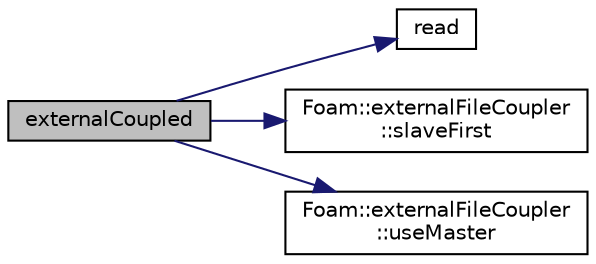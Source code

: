 digraph "externalCoupled"
{
  bgcolor="transparent";
  edge [fontname="Helvetica",fontsize="10",labelfontname="Helvetica",labelfontsize="10"];
  node [fontname="Helvetica",fontsize="10",shape=record];
  rankdir="LR";
  Node1 [label="externalCoupled",height=0.2,width=0.4,color="black", fillcolor="grey75", style="filled" fontcolor="black"];
  Node1 -> Node2 [color="midnightblue",fontsize="10",style="solid",fontname="Helvetica"];
  Node2 [label="read",height=0.2,width=0.4,color="black",URL="$classFoam_1_1functionObjects_1_1externalCoupled.html#a6ce0c64db98eb6144d363dbfc86104eb",tooltip="Read and set the function object if its data have changed. "];
  Node1 -> Node3 [color="midnightblue",fontsize="10",style="solid",fontname="Helvetica"];
  Node3 [label="Foam::externalFileCoupler\l::slaveFirst",height=0.2,width=0.4,color="black",URL="$classFoam_1_1externalFileCoupler.html#a321e1ab29b4599a460e50d0a2c108f38",tooltip="External application provides initial values. "];
  Node1 -> Node4 [color="midnightblue",fontsize="10",style="solid",fontname="Helvetica"];
  Node4 [label="Foam::externalFileCoupler\l::useMaster",height=0.2,width=0.4,color="black",URL="$classFoam_1_1externalFileCoupler.html#a0c09f61c88dc0978ec14934630d591fb",tooltip="Create lock file to indicate that OpenFOAM is in charge. "];
}
